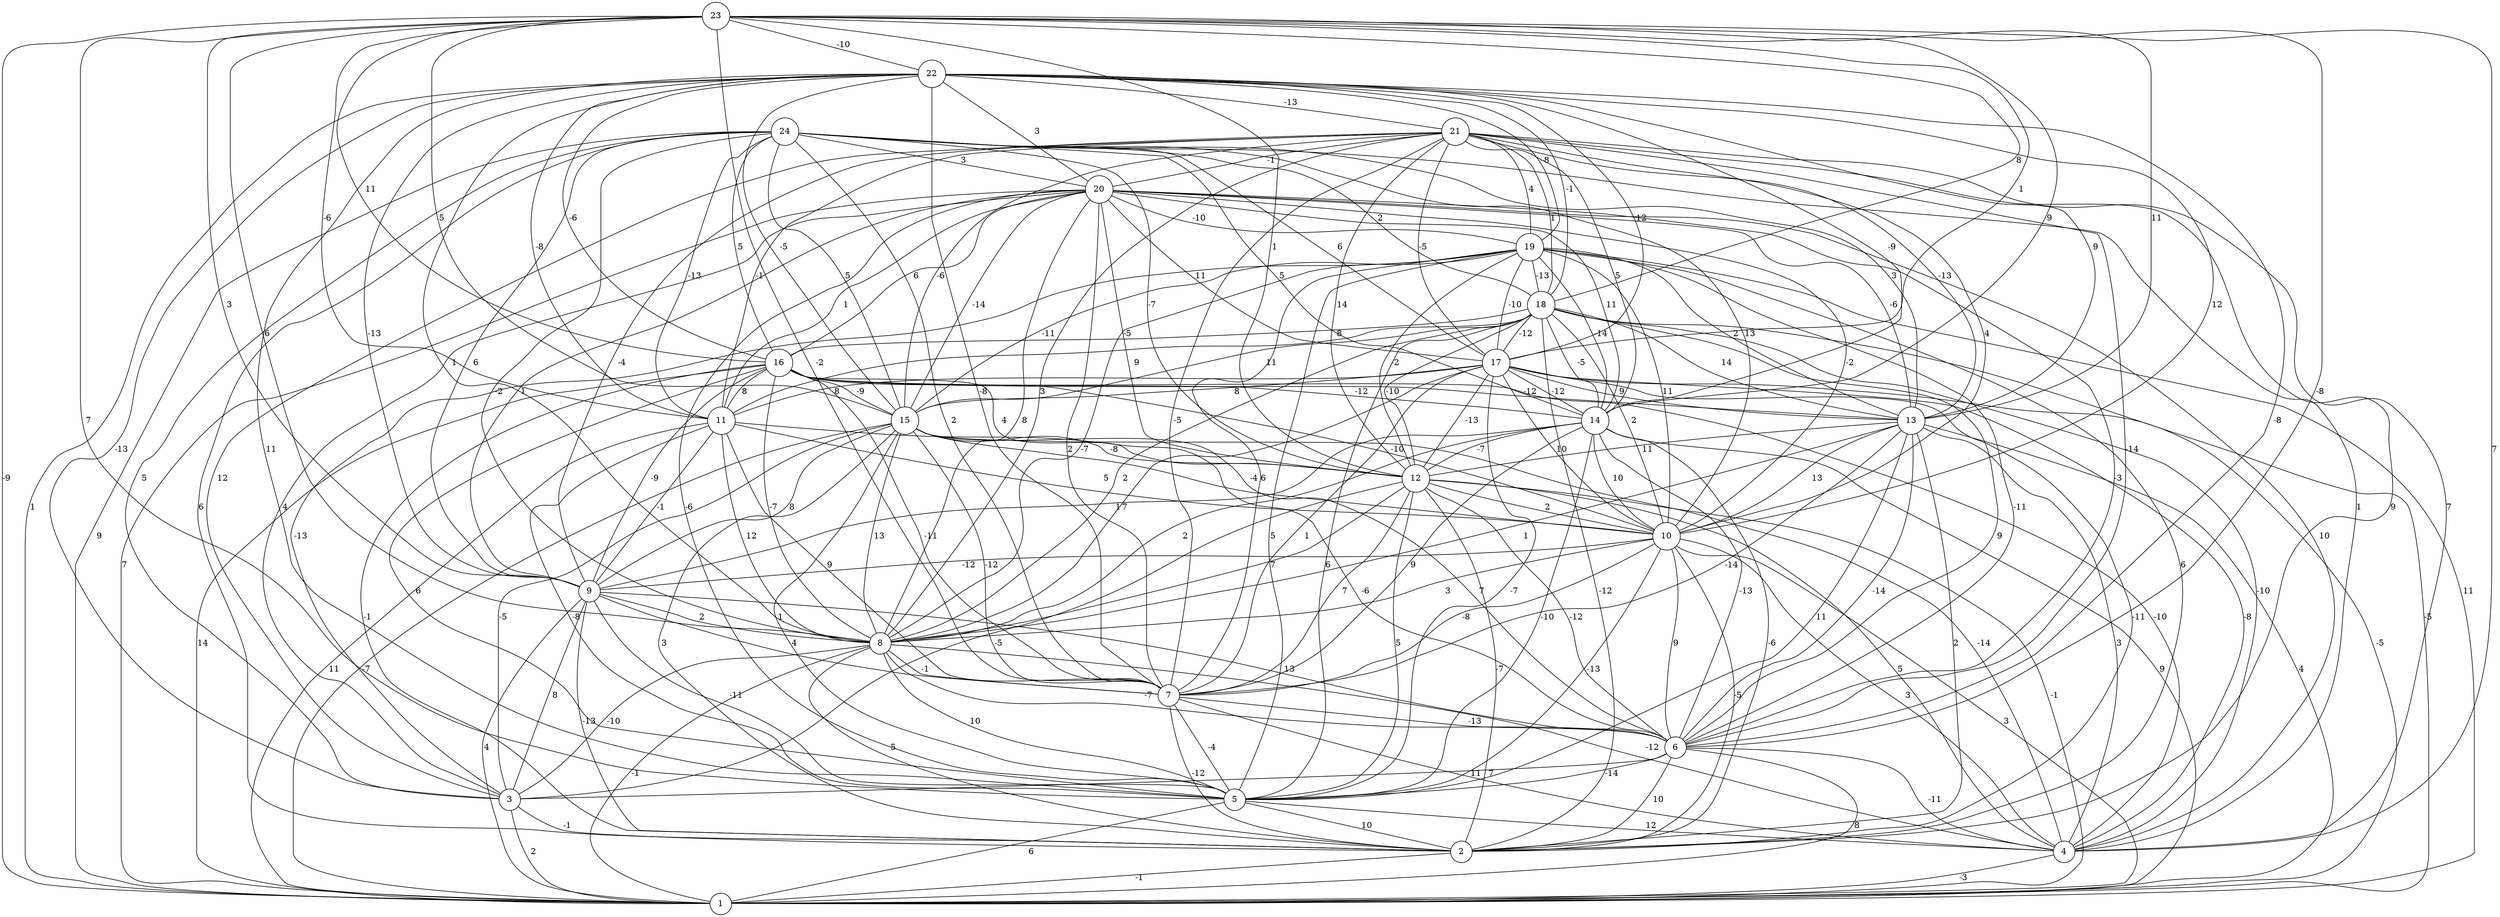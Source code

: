 graph { 
	 fontname="Helvetica,Arial,sans-serif" 
	 node [shape = circle]; 
	 24 -- 1 [label = "9"];
	 24 -- 2 [label = "6"];
	 24 -- 3 [label = "5"];
	 24 -- 4 [label = "1"];
	 24 -- 7 [label = "2"];
	 24 -- 8 [label = "-2"];
	 24 -- 9 [label = "6"];
	 24 -- 10 [label = "13"];
	 24 -- 11 [label = "-13"];
	 24 -- 12 [label = "-7"];
	 24 -- 13 [label = "3"];
	 24 -- 14 [label = "5"];
	 24 -- 15 [label = "5"];
	 24 -- 16 [label = "5"];
	 24 -- 17 [label = "6"];
	 24 -- 18 [label = "2"];
	 24 -- 20 [label = "3"];
	 23 -- 1 [label = "-9"];
	 23 -- 4 [label = "7"];
	 23 -- 5 [label = "7"];
	 23 -- 6 [label = "-8"];
	 23 -- 7 [label = "-2"];
	 23 -- 8 [label = "6"];
	 23 -- 9 [label = "3"];
	 23 -- 11 [label = "-6"];
	 23 -- 12 [label = "1"];
	 23 -- 13 [label = "11"];
	 23 -- 14 [label = "9"];
	 23 -- 15 [label = "5"];
	 23 -- 16 [label = "11"];
	 23 -- 17 [label = "1"];
	 23 -- 18 [label = "8"];
	 23 -- 22 [label = "-10"];
	 22 -- 1 [label = "1"];
	 22 -- 3 [label = "-13"];
	 22 -- 5 [label = "11"];
	 22 -- 6 [label = "-8"];
	 22 -- 7 [label = "-8"];
	 22 -- 8 [label = "1"];
	 22 -- 9 [label = "-13"];
	 22 -- 10 [label = "12"];
	 22 -- 11 [label = "-8"];
	 22 -- 13 [label = "9"];
	 22 -- 14 [label = "-9"];
	 22 -- 15 [label = "-5"];
	 22 -- 16 [label = "-6"];
	 22 -- 17 [label = "12"];
	 22 -- 18 [label = "-1"];
	 22 -- 19 [label = "-8"];
	 22 -- 20 [label = "3"];
	 22 -- 21 [label = "-13"];
	 21 -- 2 [label = "9"];
	 21 -- 3 [label = "12"];
	 21 -- 4 [label = "7"];
	 21 -- 6 [label = "-14"];
	 21 -- 7 [label = "-5"];
	 21 -- 8 [label = "3"];
	 21 -- 9 [label = "-4"];
	 21 -- 10 [label = "4"];
	 21 -- 11 [label = "-1"];
	 21 -- 12 [label = "14"];
	 21 -- 13 [label = "-13"];
	 21 -- 14 [label = "5"];
	 21 -- 15 [label = "-6"];
	 21 -- 17 [label = "-5"];
	 21 -- 18 [label = "1"];
	 21 -- 19 [label = "4"];
	 21 -- 20 [label = "-1"];
	 20 -- 1 [label = "7"];
	 20 -- 3 [label = "4"];
	 20 -- 4 [label = "10"];
	 20 -- 5 [label = "-6"];
	 20 -- 6 [label = "-3"];
	 20 -- 7 [label = "2"];
	 20 -- 8 [label = "8"];
	 20 -- 9 [label = "1"];
	 20 -- 10 [label = "-2"];
	 20 -- 11 [label = "1"];
	 20 -- 12 [label = "-5"];
	 20 -- 13 [label = "-6"];
	 20 -- 14 [label = "11"];
	 20 -- 15 [label = "-14"];
	 20 -- 16 [label = "6"];
	 20 -- 17 [label = "11"];
	 20 -- 19 [label = "-10"];
	 19 -- 1 [label = "11"];
	 19 -- 2 [label = "6"];
	 19 -- 3 [label = "-13"];
	 19 -- 5 [label = "5"];
	 19 -- 6 [label = "-11"];
	 19 -- 7 [label = "6"];
	 19 -- 8 [label = "-7"];
	 19 -- 10 [label = "11"];
	 19 -- 12 [label = "-2"];
	 19 -- 13 [label = "2"];
	 19 -- 14 [label = "-14"];
	 19 -- 15 [label = "-11"];
	 19 -- 17 [label = "-10"];
	 19 -- 18 [label = "-13"];
	 18 -- 1 [label = "-5"];
	 18 -- 2 [label = "-12"];
	 18 -- 4 [label = "-10"];
	 18 -- 5 [label = "6"];
	 18 -- 6 [label = "9"];
	 18 -- 8 [label = "2"];
	 18 -- 10 [label = "2"];
	 18 -- 11 [label = "9"];
	 18 -- 12 [label = "-10"];
	 18 -- 13 [label = "14"];
	 18 -- 14 [label = "-5"];
	 18 -- 15 [label = "11"];
	 18 -- 16 [label = "8"];
	 18 -- 17 [label = "-12"];
	 17 -- 1 [label = "-5"];
	 17 -- 2 [label = "-11"];
	 17 -- 4 [label = "-8"];
	 17 -- 5 [label = "-7"];
	 17 -- 7 [label = "1"];
	 17 -- 8 [label = "7"];
	 17 -- 10 [label = "10"];
	 17 -- 11 [label = "8"];
	 17 -- 12 [label = "-13"];
	 17 -- 13 [label = "9"];
	 17 -- 14 [label = "-12"];
	 17 -- 15 [label = "8"];
	 16 -- 1 [label = "14"];
	 16 -- 2 [label = "-1"];
	 16 -- 4 [label = "-10"];
	 16 -- 5 [label = "6"];
	 16 -- 7 [label = "-11"];
	 16 -- 8 [label = "-7"];
	 16 -- 9 [label = "-9"];
	 16 -- 10 [label = "-10"];
	 16 -- 11 [label = "8"];
	 16 -- 12 [label = "4"];
	 16 -- 13 [label = "-12"];
	 16 -- 14 [label = "-12"];
	 16 -- 15 [label = "-9"];
	 15 -- 1 [label = "-7"];
	 15 -- 2 [label = "3"];
	 15 -- 3 [label = "-5"];
	 15 -- 4 [label = "-14"];
	 15 -- 5 [label = "1"];
	 15 -- 6 [label = "7"];
	 15 -- 7 [label = "-12"];
	 15 -- 8 [label = "13"];
	 15 -- 9 [label = "8"];
	 15 -- 10 [label = "-4"];
	 15 -- 12 [label = "-8"];
	 14 -- 1 [label = "9"];
	 14 -- 2 [label = "-6"];
	 14 -- 5 [label = "-10"];
	 14 -- 6 [label = "-13"];
	 14 -- 7 [label = "9"];
	 14 -- 8 [label = "2"];
	 14 -- 9 [label = "1"];
	 14 -- 10 [label = "10"];
	 14 -- 12 [label = "-7"];
	 13 -- 1 [label = "4"];
	 13 -- 2 [label = "2"];
	 13 -- 4 [label = "3"];
	 13 -- 5 [label = "11"];
	 13 -- 6 [label = "-14"];
	 13 -- 7 [label = "-14"];
	 13 -- 8 [label = "1"];
	 13 -- 10 [label = "13"];
	 13 -- 12 [label = "11"];
	 12 -- 1 [label = "-1"];
	 12 -- 2 [label = "-7"];
	 12 -- 3 [label = "-5"];
	 12 -- 4 [label = "5"];
	 12 -- 5 [label = "5"];
	 12 -- 6 [label = "-12"];
	 12 -- 7 [label = "7"];
	 12 -- 8 [label = "7"];
	 12 -- 10 [label = "2"];
	 11 -- 1 [label = "11"];
	 11 -- 5 [label = "-8"];
	 11 -- 6 [label = "-6"];
	 11 -- 7 [label = "9"];
	 11 -- 8 [label = "12"];
	 11 -- 9 [label = "-1"];
	 11 -- 10 [label = "5"];
	 10 -- 1 [label = "3"];
	 10 -- 2 [label = "-5"];
	 10 -- 4 [label = "3"];
	 10 -- 5 [label = "-13"];
	 10 -- 6 [label = "9"];
	 10 -- 7 [label = "-8"];
	 10 -- 8 [label = "3"];
	 10 -- 9 [label = "-12"];
	 9 -- 1 [label = "4"];
	 9 -- 2 [label = "-13"];
	 9 -- 3 [label = "8"];
	 9 -- 5 [label = "-11"];
	 9 -- 6 [label = "13"];
	 9 -- 7 [label = "4"];
	 9 -- 8 [label = "2"];
	 8 -- 1 [label = "-1"];
	 8 -- 2 [label = "5"];
	 8 -- 3 [label = "-10"];
	 8 -- 4 [label = "-12"];
	 8 -- 5 [label = "10"];
	 8 -- 6 [label = "-7"];
	 8 -- 7 [label = "-1"];
	 7 -- 2 [label = "-12"];
	 7 -- 4 [label = "11"];
	 7 -- 5 [label = "-4"];
	 7 -- 6 [label = "-13"];
	 6 -- 1 [label = "8"];
	 6 -- 2 [label = "10"];
	 6 -- 3 [label = "7"];
	 6 -- 4 [label = "-11"];
	 6 -- 5 [label = "-14"];
	 5 -- 1 [label = "6"];
	 5 -- 2 [label = "10"];
	 5 -- 4 [label = "12"];
	 4 -- 1 [label = "-3"];
	 3 -- 1 [label = "2"];
	 3 -- 2 [label = "-1"];
	 2 -- 1 [label = "-1"];
	 1;
	 2;
	 3;
	 4;
	 5;
	 6;
	 7;
	 8;
	 9;
	 10;
	 11;
	 12;
	 13;
	 14;
	 15;
	 16;
	 17;
	 18;
	 19;
	 20;
	 21;
	 22;
	 23;
	 24;
}
